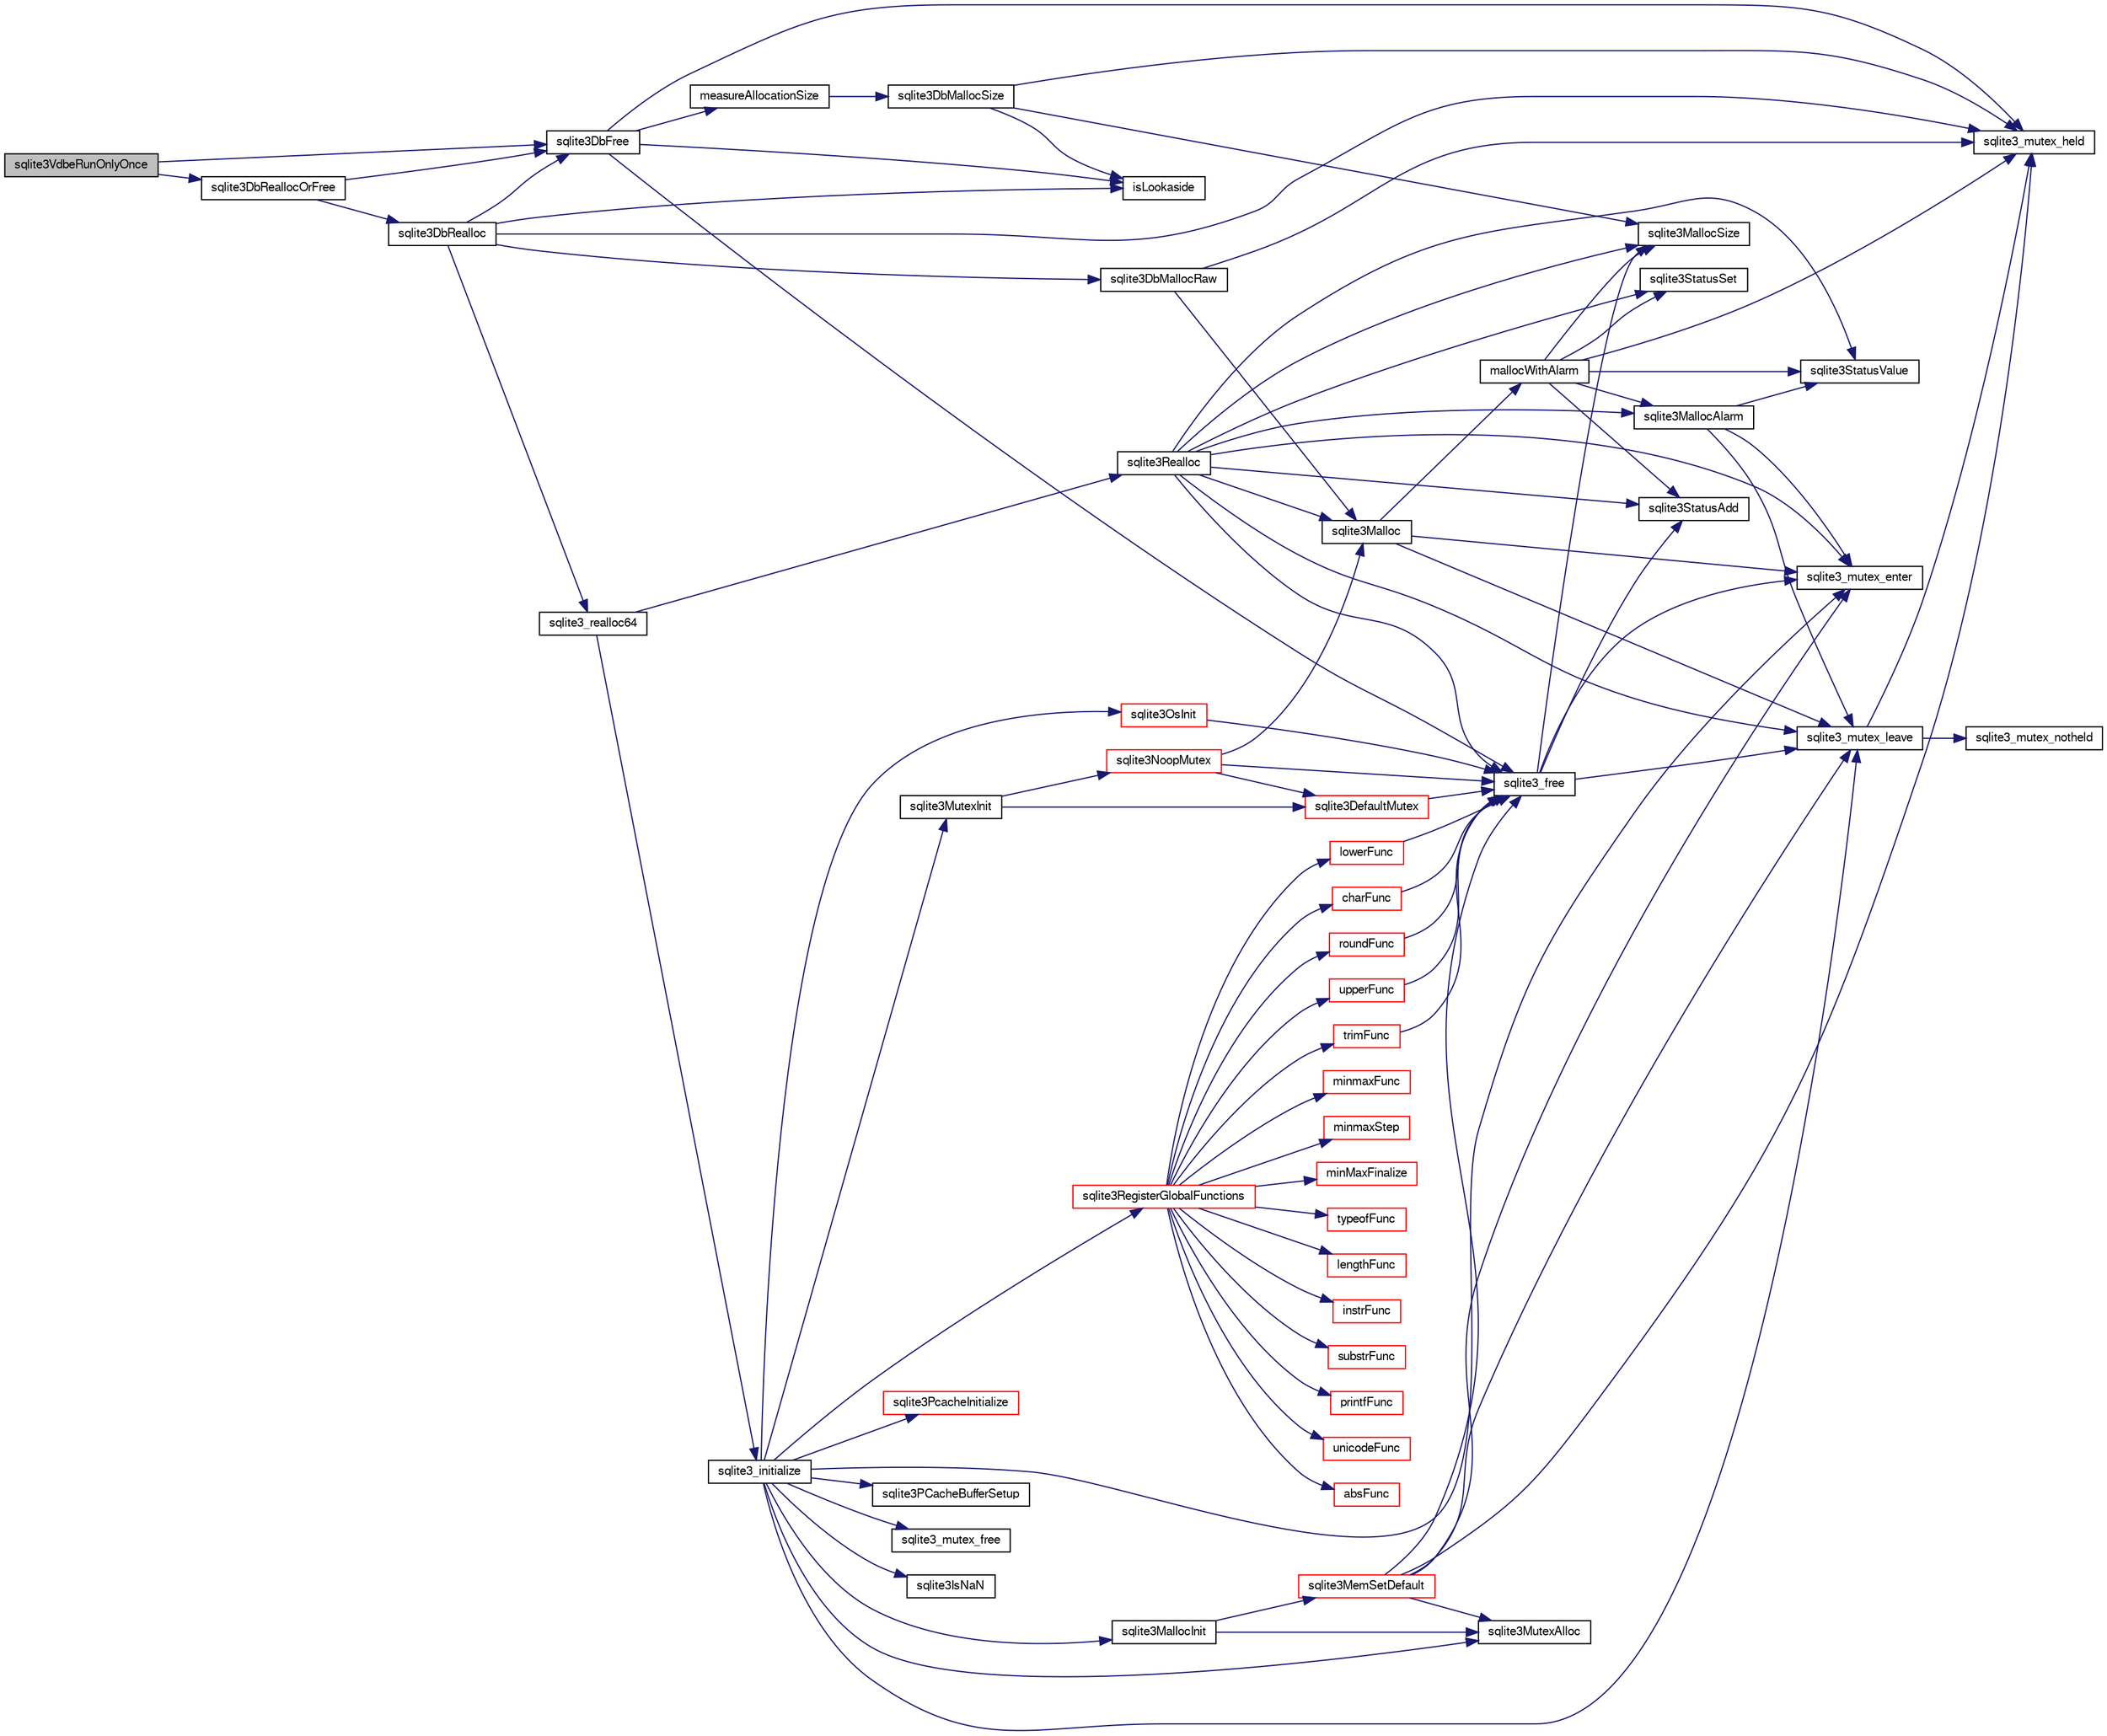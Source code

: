 digraph "sqlite3VdbeRunOnlyOnce"
{
  edge [fontname="FreeSans",fontsize="10",labelfontname="FreeSans",labelfontsize="10"];
  node [fontname="FreeSans",fontsize="10",shape=record];
  rankdir="LR";
  Node788529 [label="sqlite3VdbeRunOnlyOnce",height=0.2,width=0.4,color="black", fillcolor="grey75", style="filled", fontcolor="black"];
  Node788529 -> Node788530 [color="midnightblue",fontsize="10",style="solid",fontname="FreeSans"];
  Node788530 [label="sqlite3DbReallocOrFree",height=0.2,width=0.4,color="black", fillcolor="white", style="filled",URL="$sqlite3_8c.html#a532a9fd62eeb46b61885a0fff075231c"];
  Node788530 -> Node788531 [color="midnightblue",fontsize="10",style="solid",fontname="FreeSans"];
  Node788531 [label="sqlite3DbRealloc",height=0.2,width=0.4,color="black", fillcolor="white", style="filled",URL="$sqlite3_8c.html#ae028f4902a9d29bcaf310ff289ee87dc"];
  Node788531 -> Node788532 [color="midnightblue",fontsize="10",style="solid",fontname="FreeSans"];
  Node788532 [label="sqlite3_mutex_held",height=0.2,width=0.4,color="black", fillcolor="white", style="filled",URL="$sqlite3_8c.html#acf77da68932b6bc163c5e68547ecc3e7"];
  Node788531 -> Node788533 [color="midnightblue",fontsize="10",style="solid",fontname="FreeSans"];
  Node788533 [label="sqlite3DbMallocRaw",height=0.2,width=0.4,color="black", fillcolor="white", style="filled",URL="$sqlite3_8c.html#abbe8be0cf7175e11ddc3e2218fad924e"];
  Node788533 -> Node788532 [color="midnightblue",fontsize="10",style="solid",fontname="FreeSans"];
  Node788533 -> Node788534 [color="midnightblue",fontsize="10",style="solid",fontname="FreeSans"];
  Node788534 [label="sqlite3Malloc",height=0.2,width=0.4,color="black", fillcolor="white", style="filled",URL="$sqlite3_8c.html#a361a2eaa846b1885f123abe46f5d8b2b"];
  Node788534 -> Node788535 [color="midnightblue",fontsize="10",style="solid",fontname="FreeSans"];
  Node788535 [label="sqlite3_mutex_enter",height=0.2,width=0.4,color="black", fillcolor="white", style="filled",URL="$sqlite3_8c.html#a1c12cde690bd89f104de5cbad12a6bf5"];
  Node788534 -> Node788536 [color="midnightblue",fontsize="10",style="solid",fontname="FreeSans"];
  Node788536 [label="mallocWithAlarm",height=0.2,width=0.4,color="black", fillcolor="white", style="filled",URL="$sqlite3_8c.html#ab070d5cf8e48ec8a6a43cf025d48598b"];
  Node788536 -> Node788532 [color="midnightblue",fontsize="10",style="solid",fontname="FreeSans"];
  Node788536 -> Node788537 [color="midnightblue",fontsize="10",style="solid",fontname="FreeSans"];
  Node788537 [label="sqlite3StatusSet",height=0.2,width=0.4,color="black", fillcolor="white", style="filled",URL="$sqlite3_8c.html#afec7586c01fcb5ea17dc9d7725a589d9"];
  Node788536 -> Node788538 [color="midnightblue",fontsize="10",style="solid",fontname="FreeSans"];
  Node788538 [label="sqlite3StatusValue",height=0.2,width=0.4,color="black", fillcolor="white", style="filled",URL="$sqlite3_8c.html#a30b8ac296c6e200c1fa57708d52c6ef6"];
  Node788536 -> Node788539 [color="midnightblue",fontsize="10",style="solid",fontname="FreeSans"];
  Node788539 [label="sqlite3MallocAlarm",height=0.2,width=0.4,color="black", fillcolor="white", style="filled",URL="$sqlite3_8c.html#ada66988e8471d1198f3219c062377508"];
  Node788539 -> Node788538 [color="midnightblue",fontsize="10",style="solid",fontname="FreeSans"];
  Node788539 -> Node788540 [color="midnightblue",fontsize="10",style="solid",fontname="FreeSans"];
  Node788540 [label="sqlite3_mutex_leave",height=0.2,width=0.4,color="black", fillcolor="white", style="filled",URL="$sqlite3_8c.html#a5838d235601dbd3c1fa993555c6bcc93"];
  Node788540 -> Node788532 [color="midnightblue",fontsize="10",style="solid",fontname="FreeSans"];
  Node788540 -> Node788541 [color="midnightblue",fontsize="10",style="solid",fontname="FreeSans"];
  Node788541 [label="sqlite3_mutex_notheld",height=0.2,width=0.4,color="black", fillcolor="white", style="filled",URL="$sqlite3_8c.html#a83967c837c1c000d3b5adcfaa688f5dc"];
  Node788539 -> Node788535 [color="midnightblue",fontsize="10",style="solid",fontname="FreeSans"];
  Node788536 -> Node788542 [color="midnightblue",fontsize="10",style="solid",fontname="FreeSans"];
  Node788542 [label="sqlite3MallocSize",height=0.2,width=0.4,color="black", fillcolor="white", style="filled",URL="$sqlite3_8c.html#acf5d2a5f35270bafb050bd2def576955"];
  Node788536 -> Node788543 [color="midnightblue",fontsize="10",style="solid",fontname="FreeSans"];
  Node788543 [label="sqlite3StatusAdd",height=0.2,width=0.4,color="black", fillcolor="white", style="filled",URL="$sqlite3_8c.html#afa029f93586aeab4cc85360905dae9cd"];
  Node788534 -> Node788540 [color="midnightblue",fontsize="10",style="solid",fontname="FreeSans"];
  Node788531 -> Node788544 [color="midnightblue",fontsize="10",style="solid",fontname="FreeSans"];
  Node788544 [label="isLookaside",height=0.2,width=0.4,color="black", fillcolor="white", style="filled",URL="$sqlite3_8c.html#a770fa05ff9717b75e16f4d968a77b897"];
  Node788531 -> Node788545 [color="midnightblue",fontsize="10",style="solid",fontname="FreeSans"];
  Node788545 [label="sqlite3DbFree",height=0.2,width=0.4,color="black", fillcolor="white", style="filled",URL="$sqlite3_8c.html#ac70ab821a6607b4a1b909582dc37a069"];
  Node788545 -> Node788532 [color="midnightblue",fontsize="10",style="solid",fontname="FreeSans"];
  Node788545 -> Node788546 [color="midnightblue",fontsize="10",style="solid",fontname="FreeSans"];
  Node788546 [label="measureAllocationSize",height=0.2,width=0.4,color="black", fillcolor="white", style="filled",URL="$sqlite3_8c.html#a45731e644a22fdb756e2b6337224217a"];
  Node788546 -> Node788547 [color="midnightblue",fontsize="10",style="solid",fontname="FreeSans"];
  Node788547 [label="sqlite3DbMallocSize",height=0.2,width=0.4,color="black", fillcolor="white", style="filled",URL="$sqlite3_8c.html#aa397e5a8a03495203a0767abf0a71f86"];
  Node788547 -> Node788542 [color="midnightblue",fontsize="10",style="solid",fontname="FreeSans"];
  Node788547 -> Node788532 [color="midnightblue",fontsize="10",style="solid",fontname="FreeSans"];
  Node788547 -> Node788544 [color="midnightblue",fontsize="10",style="solid",fontname="FreeSans"];
  Node788545 -> Node788544 [color="midnightblue",fontsize="10",style="solid",fontname="FreeSans"];
  Node788545 -> Node788548 [color="midnightblue",fontsize="10",style="solid",fontname="FreeSans"];
  Node788548 [label="sqlite3_free",height=0.2,width=0.4,color="black", fillcolor="white", style="filled",URL="$sqlite3_8c.html#a6552349e36a8a691af5487999ab09519"];
  Node788548 -> Node788535 [color="midnightblue",fontsize="10",style="solid",fontname="FreeSans"];
  Node788548 -> Node788543 [color="midnightblue",fontsize="10",style="solid",fontname="FreeSans"];
  Node788548 -> Node788542 [color="midnightblue",fontsize="10",style="solid",fontname="FreeSans"];
  Node788548 -> Node788540 [color="midnightblue",fontsize="10",style="solid",fontname="FreeSans"];
  Node788531 -> Node788549 [color="midnightblue",fontsize="10",style="solid",fontname="FreeSans"];
  Node788549 [label="sqlite3_realloc64",height=0.2,width=0.4,color="black", fillcolor="white", style="filled",URL="$sqlite3_8c.html#a3765a714077ee547e811034236dc9ecd"];
  Node788549 -> Node788550 [color="midnightblue",fontsize="10",style="solid",fontname="FreeSans"];
  Node788550 [label="sqlite3_initialize",height=0.2,width=0.4,color="black", fillcolor="white", style="filled",URL="$sqlite3_8c.html#ab0c0ee2d5d4cf8b28e9572296a8861df"];
  Node788550 -> Node788551 [color="midnightblue",fontsize="10",style="solid",fontname="FreeSans"];
  Node788551 [label="sqlite3MutexInit",height=0.2,width=0.4,color="black", fillcolor="white", style="filled",URL="$sqlite3_8c.html#a7906afcdd1cdb3d0007eb932398a1158"];
  Node788551 -> Node788552 [color="midnightblue",fontsize="10",style="solid",fontname="FreeSans"];
  Node788552 [label="sqlite3DefaultMutex",height=0.2,width=0.4,color="red", fillcolor="white", style="filled",URL="$sqlite3_8c.html#ac895a71e325f9b2f9b862f737c17aca8"];
  Node788552 -> Node788548 [color="midnightblue",fontsize="10",style="solid",fontname="FreeSans"];
  Node788551 -> Node788561 [color="midnightblue",fontsize="10",style="solid",fontname="FreeSans"];
  Node788561 [label="sqlite3NoopMutex",height=0.2,width=0.4,color="red", fillcolor="white", style="filled",URL="$sqlite3_8c.html#a09742cde9ef371d94f8201d2cdb543e4"];
  Node788561 -> Node788534 [color="midnightblue",fontsize="10",style="solid",fontname="FreeSans"];
  Node788561 -> Node788548 [color="midnightblue",fontsize="10",style="solid",fontname="FreeSans"];
  Node788561 -> Node788552 [color="midnightblue",fontsize="10",style="solid",fontname="FreeSans"];
  Node788550 -> Node788569 [color="midnightblue",fontsize="10",style="solid",fontname="FreeSans"];
  Node788569 [label="sqlite3MutexAlloc",height=0.2,width=0.4,color="black", fillcolor="white", style="filled",URL="$sqlite3_8c.html#a0e3f432ee581f6876b590e7ad7e84e19"];
  Node788550 -> Node788535 [color="midnightblue",fontsize="10",style="solid",fontname="FreeSans"];
  Node788550 -> Node788570 [color="midnightblue",fontsize="10",style="solid",fontname="FreeSans"];
  Node788570 [label="sqlite3MallocInit",height=0.2,width=0.4,color="black", fillcolor="white", style="filled",URL="$sqlite3_8c.html#a9e06f9e7cad0d83ce80ab493c9533552"];
  Node788570 -> Node788571 [color="midnightblue",fontsize="10",style="solid",fontname="FreeSans"];
  Node788571 [label="sqlite3MemSetDefault",height=0.2,width=0.4,color="red", fillcolor="white", style="filled",URL="$sqlite3_8c.html#a162fbfd727e92c5f8f72625b5ff62549"];
  Node788571 -> Node788569 [color="midnightblue",fontsize="10",style="solid",fontname="FreeSans"];
  Node788571 -> Node788535 [color="midnightblue",fontsize="10",style="solid",fontname="FreeSans"];
  Node788571 -> Node788540 [color="midnightblue",fontsize="10",style="solid",fontname="FreeSans"];
  Node788571 -> Node788532 [color="midnightblue",fontsize="10",style="solid",fontname="FreeSans"];
  Node788571 -> Node788548 [color="midnightblue",fontsize="10",style="solid",fontname="FreeSans"];
  Node788570 -> Node788569 [color="midnightblue",fontsize="10",style="solid",fontname="FreeSans"];
  Node788550 -> Node788540 [color="midnightblue",fontsize="10",style="solid",fontname="FreeSans"];
  Node788550 -> Node788657 [color="midnightblue",fontsize="10",style="solid",fontname="FreeSans"];
  Node788657 [label="sqlite3RegisterGlobalFunctions",height=0.2,width=0.4,color="red", fillcolor="white", style="filled",URL="$sqlite3_8c.html#a9f75bd111010f29e1b8d74344473c4ec"];
  Node788657 -> Node788658 [color="midnightblue",fontsize="10",style="solid",fontname="FreeSans"];
  Node788658 [label="trimFunc",height=0.2,width=0.4,color="red", fillcolor="white", style="filled",URL="$sqlite3_8c.html#afad56dbe7f08139a630156e644b14704"];
  Node788658 -> Node788548 [color="midnightblue",fontsize="10",style="solid",fontname="FreeSans"];
  Node788657 -> Node788671 [color="midnightblue",fontsize="10",style="solid",fontname="FreeSans"];
  Node788671 [label="minmaxFunc",height=0.2,width=0.4,color="red", fillcolor="white", style="filled",URL="$sqlite3_8c.html#a4d00f48b948fd73cb70bcfd1efc0bfb0"];
  Node788657 -> Node788680 [color="midnightblue",fontsize="10",style="solid",fontname="FreeSans"];
  Node788680 [label="minmaxStep",height=0.2,width=0.4,color="red", fillcolor="white", style="filled",URL="$sqlite3_8c.html#a5b4c0da0f3b61d7ff25ebd30aa22cca4"];
  Node788657 -> Node788684 [color="midnightblue",fontsize="10",style="solid",fontname="FreeSans"];
  Node788684 [label="minMaxFinalize",height=0.2,width=0.4,color="red", fillcolor="white", style="filled",URL="$sqlite3_8c.html#a0439dd90934a2dee93517c50884d5924"];
  Node788657 -> Node788685 [color="midnightblue",fontsize="10",style="solid",fontname="FreeSans"];
  Node788685 [label="typeofFunc",height=0.2,width=0.4,color="red", fillcolor="white", style="filled",URL="$sqlite3_8c.html#aba6c564ff0d6b017de448469d0fb243f"];
  Node788657 -> Node788686 [color="midnightblue",fontsize="10",style="solid",fontname="FreeSans"];
  Node788686 [label="lengthFunc",height=0.2,width=0.4,color="red", fillcolor="white", style="filled",URL="$sqlite3_8c.html#affdabf006c37c26a1c3e325badb83546"];
  Node788657 -> Node788691 [color="midnightblue",fontsize="10",style="solid",fontname="FreeSans"];
  Node788691 [label="instrFunc",height=0.2,width=0.4,color="red", fillcolor="white", style="filled",URL="$sqlite3_8c.html#a8f86ca540b92ac28aaefaa126170cf8c"];
  Node788657 -> Node788693 [color="midnightblue",fontsize="10",style="solid",fontname="FreeSans"];
  Node788693 [label="substrFunc",height=0.2,width=0.4,color="red", fillcolor="white", style="filled",URL="$sqlite3_8c.html#a8a8739d9af5589338113371e440b2734"];
  Node788657 -> Node788698 [color="midnightblue",fontsize="10",style="solid",fontname="FreeSans"];
  Node788698 [label="printfFunc",height=0.2,width=0.4,color="red", fillcolor="white", style="filled",URL="$sqlite3_8c.html#a80ca21d434c7c5b6668bee721331dda8"];
  Node788657 -> Node788700 [color="midnightblue",fontsize="10",style="solid",fontname="FreeSans"];
  Node788700 [label="unicodeFunc",height=0.2,width=0.4,color="red", fillcolor="white", style="filled",URL="$sqlite3_8c.html#a1d3d012cbe2276d8d713be80884db355"];
  Node788657 -> Node788702 [color="midnightblue",fontsize="10",style="solid",fontname="FreeSans"];
  Node788702 [label="charFunc",height=0.2,width=0.4,color="red", fillcolor="white", style="filled",URL="$sqlite3_8c.html#ab9b72ce47fcea3c3b92e816435a0fd91"];
  Node788702 -> Node788548 [color="midnightblue",fontsize="10",style="solid",fontname="FreeSans"];
  Node788657 -> Node788703 [color="midnightblue",fontsize="10",style="solid",fontname="FreeSans"];
  Node788703 [label="absFunc",height=0.2,width=0.4,color="red", fillcolor="white", style="filled",URL="$sqlite3_8c.html#af271994a34f441432d50d7095e0ed23d"];
  Node788657 -> Node788708 [color="midnightblue",fontsize="10",style="solid",fontname="FreeSans"];
  Node788708 [label="roundFunc",height=0.2,width=0.4,color="red", fillcolor="white", style="filled",URL="$sqlite3_8c.html#a8c444ba254edc27891111b76e7ba85e7"];
  Node788708 -> Node788548 [color="midnightblue",fontsize="10",style="solid",fontname="FreeSans"];
  Node788657 -> Node788711 [color="midnightblue",fontsize="10",style="solid",fontname="FreeSans"];
  Node788711 [label="upperFunc",height=0.2,width=0.4,color="red", fillcolor="white", style="filled",URL="$sqlite3_8c.html#a8f26e491f9fd893cdb476c577f39f260"];
  Node788711 -> Node788548 [color="midnightblue",fontsize="10",style="solid",fontname="FreeSans"];
  Node788657 -> Node788712 [color="midnightblue",fontsize="10",style="solid",fontname="FreeSans"];
  Node788712 [label="lowerFunc",height=0.2,width=0.4,color="red", fillcolor="white", style="filled",URL="$sqlite3_8c.html#a37a07e2d7c0cb4c521e9c334596c89a7"];
  Node788712 -> Node788548 [color="midnightblue",fontsize="10",style="solid",fontname="FreeSans"];
  Node788550 -> Node788805 [color="midnightblue",fontsize="10",style="solid",fontname="FreeSans"];
  Node788805 [label="sqlite3PcacheInitialize",height=0.2,width=0.4,color="red", fillcolor="white", style="filled",URL="$sqlite3_8c.html#a2902c61ddc88bea002c4d69fe4052b1f"];
  Node788550 -> Node788806 [color="midnightblue",fontsize="10",style="solid",fontname="FreeSans"];
  Node788806 [label="sqlite3OsInit",height=0.2,width=0.4,color="red", fillcolor="white", style="filled",URL="$sqlite3_8c.html#afeaa886fe1ca086a30fd278b1d069762"];
  Node788806 -> Node788548 [color="midnightblue",fontsize="10",style="solid",fontname="FreeSans"];
  Node788550 -> Node788810 [color="midnightblue",fontsize="10",style="solid",fontname="FreeSans"];
  Node788810 [label="sqlite3PCacheBufferSetup",height=0.2,width=0.4,color="black", fillcolor="white", style="filled",URL="$sqlite3_8c.html#ad18a1eebefdfbc4254f473f7b0101937"];
  Node788550 -> Node788811 [color="midnightblue",fontsize="10",style="solid",fontname="FreeSans"];
  Node788811 [label="sqlite3_mutex_free",height=0.2,width=0.4,color="black", fillcolor="white", style="filled",URL="$sqlite3_8c.html#a2db2e72e08f6873afa9c61b0ec726fec"];
  Node788550 -> Node788594 [color="midnightblue",fontsize="10",style="solid",fontname="FreeSans"];
  Node788594 [label="sqlite3IsNaN",height=0.2,width=0.4,color="black", fillcolor="white", style="filled",URL="$sqlite3_8c.html#aed4d78203877c3486765ccbc7feebb50"];
  Node788549 -> Node788583 [color="midnightblue",fontsize="10",style="solid",fontname="FreeSans"];
  Node788583 [label="sqlite3Realloc",height=0.2,width=0.4,color="black", fillcolor="white", style="filled",URL="$sqlite3_8c.html#ad53aefdfc088f622e23ffe838201fe22"];
  Node788583 -> Node788534 [color="midnightblue",fontsize="10",style="solid",fontname="FreeSans"];
  Node788583 -> Node788548 [color="midnightblue",fontsize="10",style="solid",fontname="FreeSans"];
  Node788583 -> Node788542 [color="midnightblue",fontsize="10",style="solid",fontname="FreeSans"];
  Node788583 -> Node788535 [color="midnightblue",fontsize="10",style="solid",fontname="FreeSans"];
  Node788583 -> Node788537 [color="midnightblue",fontsize="10",style="solid",fontname="FreeSans"];
  Node788583 -> Node788538 [color="midnightblue",fontsize="10",style="solid",fontname="FreeSans"];
  Node788583 -> Node788539 [color="midnightblue",fontsize="10",style="solid",fontname="FreeSans"];
  Node788583 -> Node788543 [color="midnightblue",fontsize="10",style="solid",fontname="FreeSans"];
  Node788583 -> Node788540 [color="midnightblue",fontsize="10",style="solid",fontname="FreeSans"];
  Node788530 -> Node788545 [color="midnightblue",fontsize="10",style="solid",fontname="FreeSans"];
  Node788529 -> Node788545 [color="midnightblue",fontsize="10",style="solid",fontname="FreeSans"];
}
